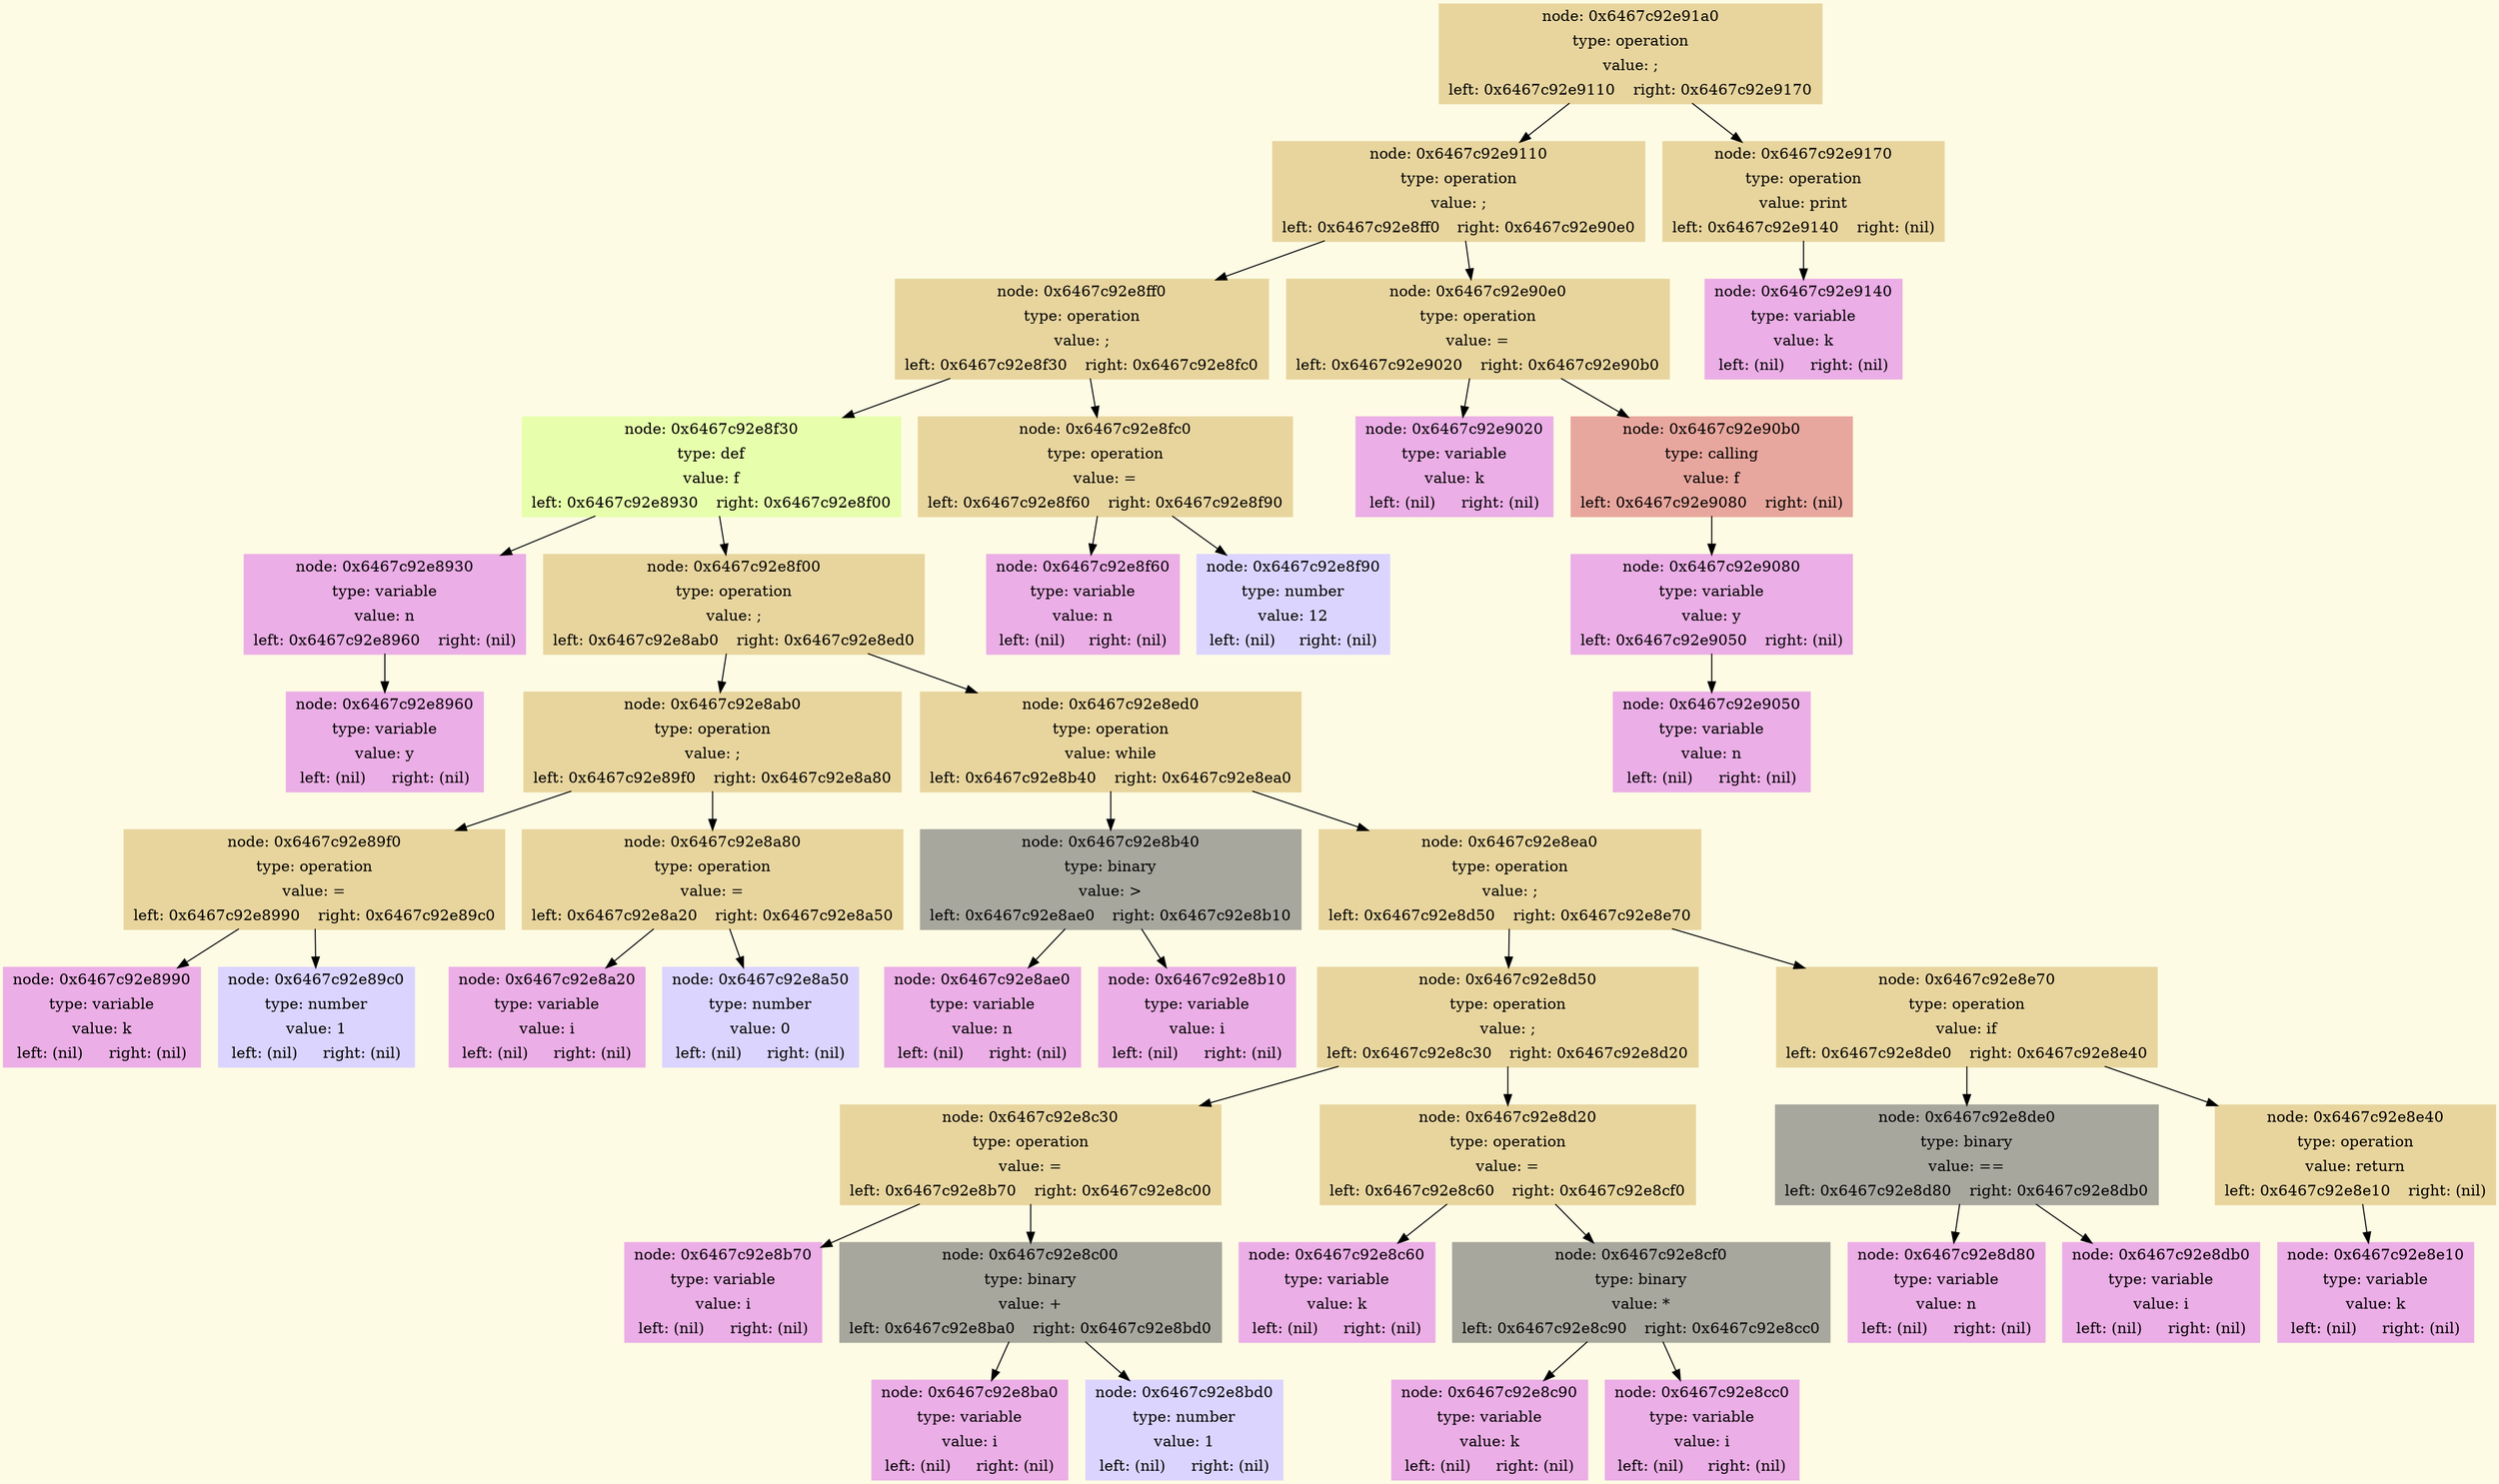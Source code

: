 digraph
{
    rankdir = TB;
    node [shape=record,style = filled,penwidth = 2.5];
    bgcolor = "#FDFBE4";

    node_0x6467c92e91a0 [rank=0,label=" { node: 0x6467c92e91a0 | type: operation | value: ; | { left: 0x6467c92e9110 | right: 0x6467c92e9170 }} ", color = "#E8D59E"];
    node_0x6467c92e9110 [rank=1,label=" { node: 0x6467c92e9110 | type: operation | value: ; | { left: 0x6467c92e8ff0 | right: 0x6467c92e90e0 }} ", color = "#E8D59E"];
    node_0x6467c92e8ff0 [rank=2,label=" { node: 0x6467c92e8ff0 | type: operation | value: ; | { left: 0x6467c92e8f30 | right: 0x6467c92e8fc0 }} ", color = "#E8D59E"];
    node_0x6467c92e8f30 [rank=3,label=" { node: 0x6467c92e8f30 | type: def | value: f | { left: 0x6467c92e8930 | right: 0x6467c92e8f00 }} ", color = "#E7FFAC"];
    node_0x6467c92e8930 [rank=4,label=" { node: 0x6467c92e8930 | type: variable | value: n | { left: 0x6467c92e8960 | right: (nil) }} ", color = "#EBAEE6"];
    node_0x6467c92e8960 [rank=5,label=" { node: 0x6467c92e8960 | type: variable | value: y | { left: (nil) | right: (nil) }} ", color = "#EBAEE6"];
    node_0x6467c92e8f00 [rank=4,label=" { node: 0x6467c92e8f00 | type: operation | value: ; | { left: 0x6467c92e8ab0 | right: 0x6467c92e8ed0 }} ", color = "#E8D59E"];
    node_0x6467c92e8ab0 [rank=5,label=" { node: 0x6467c92e8ab0 | type: operation | value: ; | { left: 0x6467c92e89f0 | right: 0x6467c92e8a80 }} ", color = "#E8D59E"];
    node_0x6467c92e89f0 [rank=6,label=" { node: 0x6467c92e89f0 | type: operation | value: = | { left: 0x6467c92e8990 | right: 0x6467c92e89c0 }} ", color = "#E8D59E"];
    node_0x6467c92e8990 [rank=7,label=" { node: 0x6467c92e8990 | type: variable | value: k | { left: (nil) | right: (nil) }} ", color = "#EBAEE6"];
    node_0x6467c92e89c0 [rank=7,label=" { node: 0x6467c92e89c0 | type: number | value: 1 | { left: (nil) | right: (nil) }} ", color = "#DBD4FF"];
    node_0x6467c92e8a80 [rank=6,label=" { node: 0x6467c92e8a80 | type: operation | value: = | { left: 0x6467c92e8a20 | right: 0x6467c92e8a50 }} ", color = "#E8D59E"];
    node_0x6467c92e8a20 [rank=7,label=" { node: 0x6467c92e8a20 | type: variable | value: i | { left: (nil) | right: (nil) }} ", color = "#EBAEE6"];
    node_0x6467c92e8a50 [rank=7,label=" { node: 0x6467c92e8a50 | type: number | value: 0 | { left: (nil) | right: (nil) }} ", color = "#DBD4FF"];
    node_0x6467c92e8ed0 [rank=5,label=" { node: 0x6467c92e8ed0 | type: operation | value: while | { left: 0x6467c92e8b40 | right: 0x6467c92e8ea0 }} ", color = "#E8D59E"];
    node_0x6467c92e8b40 [rank=6,label=" { node: 0x6467c92e8b40 | type: binary | value: \> | { left: 0x6467c92e8ae0 | right: 0x6467c92e8b10 }} ", color = "#A7A79E"];
    node_0x6467c92e8ae0 [rank=7,label=" { node: 0x6467c92e8ae0 | type: variable | value: n | { left: (nil) | right: (nil) }} ", color = "#EBAEE6"];
    node_0x6467c92e8b10 [rank=7,label=" { node: 0x6467c92e8b10 | type: variable | value: i | { left: (nil) | right: (nil) }} ", color = "#EBAEE6"];
    node_0x6467c92e8ea0 [rank=6,label=" { node: 0x6467c92e8ea0 | type: operation | value: ; | { left: 0x6467c92e8d50 | right: 0x6467c92e8e70 }} ", color = "#E8D59E"];
    node_0x6467c92e8d50 [rank=7,label=" { node: 0x6467c92e8d50 | type: operation | value: ; | { left: 0x6467c92e8c30 | right: 0x6467c92e8d20 }} ", color = "#E8D59E"];
    node_0x6467c92e8c30 [rank=8,label=" { node: 0x6467c92e8c30 | type: operation | value: = | { left: 0x6467c92e8b70 | right: 0x6467c92e8c00 }} ", color = "#E8D59E"];
    node_0x6467c92e8b70 [rank=9,label=" { node: 0x6467c92e8b70 | type: variable | value: i | { left: (nil) | right: (nil) }} ", color = "#EBAEE6"];
    node_0x6467c92e8c00 [rank=9,label=" { node: 0x6467c92e8c00 | type: binary | value: + | { left: 0x6467c92e8ba0 | right: 0x6467c92e8bd0 }} ", color = "#A7A79E"];
    node_0x6467c92e8ba0 [rank=10,label=" { node: 0x6467c92e8ba0 | type: variable | value: i | { left: (nil) | right: (nil) }} ", color = "#EBAEE6"];
    node_0x6467c92e8bd0 [rank=10,label=" { node: 0x6467c92e8bd0 | type: number | value: 1 | { left: (nil) | right: (nil) }} ", color = "#DBD4FF"];
    node_0x6467c92e8d20 [rank=8,label=" { node: 0x6467c92e8d20 | type: operation | value: = | { left: 0x6467c92e8c60 | right: 0x6467c92e8cf0 }} ", color = "#E8D59E"];
    node_0x6467c92e8c60 [rank=9,label=" { node: 0x6467c92e8c60 | type: variable | value: k | { left: (nil) | right: (nil) }} ", color = "#EBAEE6"];
    node_0x6467c92e8cf0 [rank=9,label=" { node: 0x6467c92e8cf0 | type: binary | value: * | { left: 0x6467c92e8c90 | right: 0x6467c92e8cc0 }} ", color = "#A7A79E"];
    node_0x6467c92e8c90 [rank=10,label=" { node: 0x6467c92e8c90 | type: variable | value: k | { left: (nil) | right: (nil) }} ", color = "#EBAEE6"];
    node_0x6467c92e8cc0 [rank=10,label=" { node: 0x6467c92e8cc0 | type: variable | value: i | { left: (nil) | right: (nil) }} ", color = "#EBAEE6"];
    node_0x6467c92e8e70 [rank=7,label=" { node: 0x6467c92e8e70 | type: operation | value: if | { left: 0x6467c92e8de0 | right: 0x6467c92e8e40 }} ", color = "#E8D59E"];
    node_0x6467c92e8de0 [rank=8,label=" { node: 0x6467c92e8de0 | type: binary | value: \== | { left: 0x6467c92e8d80 | right: 0x6467c92e8db0 }} ", color = "#A7A79E"];
    node_0x6467c92e8d80 [rank=9,label=" { node: 0x6467c92e8d80 | type: variable | value: n | { left: (nil) | right: (nil) }} ", color = "#EBAEE6"];
    node_0x6467c92e8db0 [rank=9,label=" { node: 0x6467c92e8db0 | type: variable | value: i | { left: (nil) | right: (nil) }} ", color = "#EBAEE6"];
    node_0x6467c92e8e40 [rank=8,label=" { node: 0x6467c92e8e40 | type: operation | value: return | { left: 0x6467c92e8e10 | right: (nil) }} ", color = "#E8D59E"];
    node_0x6467c92e8e10 [rank=9,label=" { node: 0x6467c92e8e10 | type: variable | value: k | { left: (nil) | right: (nil) }} ", color = "#EBAEE6"];
    node_0x6467c92e8fc0 [rank=3,label=" { node: 0x6467c92e8fc0 | type: operation | value: = | { left: 0x6467c92e8f60 | right: 0x6467c92e8f90 }} ", color = "#E8D59E"];
    node_0x6467c92e8f60 [rank=4,label=" { node: 0x6467c92e8f60 | type: variable | value: n | { left: (nil) | right: (nil) }} ", color = "#EBAEE6"];
    node_0x6467c92e8f90 [rank=4,label=" { node: 0x6467c92e8f90 | type: number | value: 12 | { left: (nil) | right: (nil) }} ", color = "#DBD4FF"];
    node_0x6467c92e90e0 [rank=2,label=" { node: 0x6467c92e90e0 | type: operation | value: = | { left: 0x6467c92e9020 | right: 0x6467c92e90b0 }} ", color = "#E8D59E"];
    node_0x6467c92e9020 [rank=3,label=" { node: 0x6467c92e9020 | type: variable | value: k | { left: (nil) | right: (nil) }} ", color = "#EBAEE6"];
    node_0x6467c92e90b0 [rank=3,label=" { node: 0x6467c92e90b0 | type: calling | value: f | { left: 0x6467c92e9080 | right: (nil) }} ", color = "#E8A79E"];
    node_0x6467c92e9080 [rank=4,label=" { node: 0x6467c92e9080 | type: variable | value: y | { left: 0x6467c92e9050 | right: (nil) }} ", color = "#EBAEE6"];
    node_0x6467c92e9050 [rank=5,label=" { node: 0x6467c92e9050 | type: variable | value: n | { left: (nil) | right: (nil) }} ", color = "#EBAEE6"];
    node_0x6467c92e9170 [rank=1,label=" { node: 0x6467c92e9170 | type: operation | value: print | { left: 0x6467c92e9140 | right: (nil) }} ", color = "#E8D59E"];
    node_0x6467c92e9140 [rank=2,label=" { node: 0x6467c92e9140 | type: variable | value: k | { left: (nil) | right: (nil) }} ", color = "#EBAEE6"];
    node_0x6467c92e91a0 -> node_0x6467c92e9110 -> node_0x6467c92e8ff0 -> node_0x6467c92e8f30 -> node_0x6467c92e8930 -> node_0x6467c92e8960 ;
    node_0x6467c92e8f30 -> node_0x6467c92e8f00 -> node_0x6467c92e8ab0 -> node_0x6467c92e89f0 -> node_0x6467c92e8990 ;
    node_0x6467c92e89f0 -> node_0x6467c92e89c0 ;
    node_0x6467c92e8ab0 -> node_0x6467c92e8a80 -> node_0x6467c92e8a20 ;
    node_0x6467c92e8a80 -> node_0x6467c92e8a50 ;
    node_0x6467c92e8f00 -> node_0x6467c92e8ed0 -> node_0x6467c92e8b40 -> node_0x6467c92e8ae0 ;
    node_0x6467c92e8b40 -> node_0x6467c92e8b10 ;
    node_0x6467c92e8ed0 -> node_0x6467c92e8ea0 -> node_0x6467c92e8d50 -> node_0x6467c92e8c30 -> node_0x6467c92e8b70 ;
    node_0x6467c92e8c30 -> node_0x6467c92e8c00 -> node_0x6467c92e8ba0 ;
    node_0x6467c92e8c00 -> node_0x6467c92e8bd0 ;
    node_0x6467c92e8d50 -> node_0x6467c92e8d20 -> node_0x6467c92e8c60 ;
    node_0x6467c92e8d20 -> node_0x6467c92e8cf0 -> node_0x6467c92e8c90 ;
    node_0x6467c92e8cf0 -> node_0x6467c92e8cc0 ;
    node_0x6467c92e8ea0 -> node_0x6467c92e8e70 -> node_0x6467c92e8de0 -> node_0x6467c92e8d80 ;
    node_0x6467c92e8de0 -> node_0x6467c92e8db0 ;
    node_0x6467c92e8e70 -> node_0x6467c92e8e40 -> node_0x6467c92e8e10 ;
    node_0x6467c92e8ff0 -> node_0x6467c92e8fc0 -> node_0x6467c92e8f60 ;
    node_0x6467c92e8fc0 -> node_0x6467c92e8f90 ;
    node_0x6467c92e9110 -> node_0x6467c92e90e0 -> node_0x6467c92e9020 ;
    node_0x6467c92e90e0 -> node_0x6467c92e90b0 -> node_0x6467c92e9080 -> node_0x6467c92e9050 ;
    node_0x6467c92e91a0 -> node_0x6467c92e9170 -> node_0x6467c92e9140 ;
}
